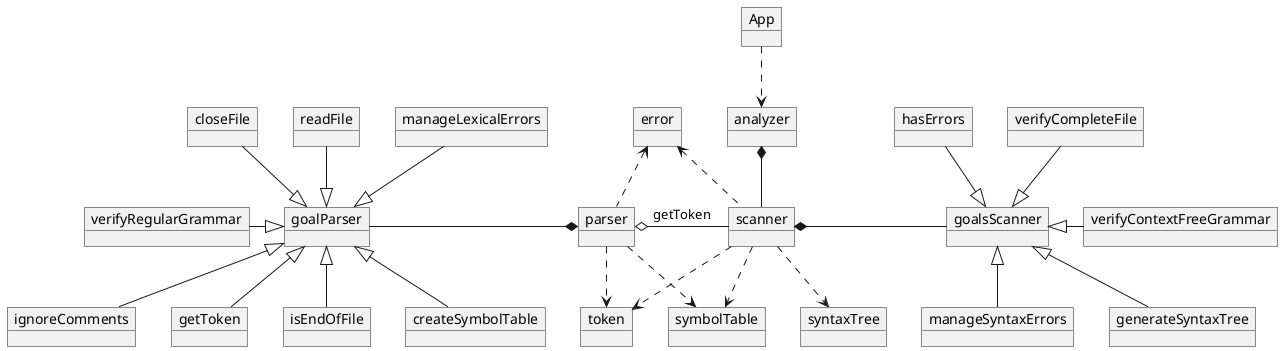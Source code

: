 @startuml

    object App
    object scanner

    object parser

    object analyzer

    object token

    object symbolTable

    object error

    object syntaxTree

    object goalsScanner

    object readFile
    object closeFile
    object manageLexicalErrors
    object verifyRegularGrammar
    object getToken
    object isEndOfFile
    object createSymbolTable
    object ignoreComments

    object verifyContextFreeGrammar
    object generateSyntaxTree
    object manageSyntaxErrors
    object verifyCompleteFile
    object hasErrors

    object goalParser

    App ..> analyzer

    analyzer *-- scanner
     parser ..> token
    scanner ..> token


    scanner .up.> error
    parser .up.> error

    parser o-right- scanner: getToken

    scanner ..> syntaxTree

    scanner ..> symbolTable
    parser ..>  symbolTable



    scanner *-right- goalsScanner

    parser *-left- goalParser


    goalParser <|-up- readFile
    goalParser <|-up- closeFile
    goalParser <|-up- manageLexicalErrors
    goalParser <|-left- verifyRegularGrammar
    goalParser <|-down- getToken
    goalParser <|-down- isEndOfFile
    goalParser <|-down- createSymbolTable
    goalParser <|-down- ignoreComments

    goalsScanner <|-right- verifyContextFreeGrammar
    goalsScanner <|-down- generateSyntaxTree
    goalsScanner <|-down- manageSyntaxErrors
    goalsScanner <|-up- verifyCompleteFile
    goalsScanner <|-up- hasErrors


@enduml